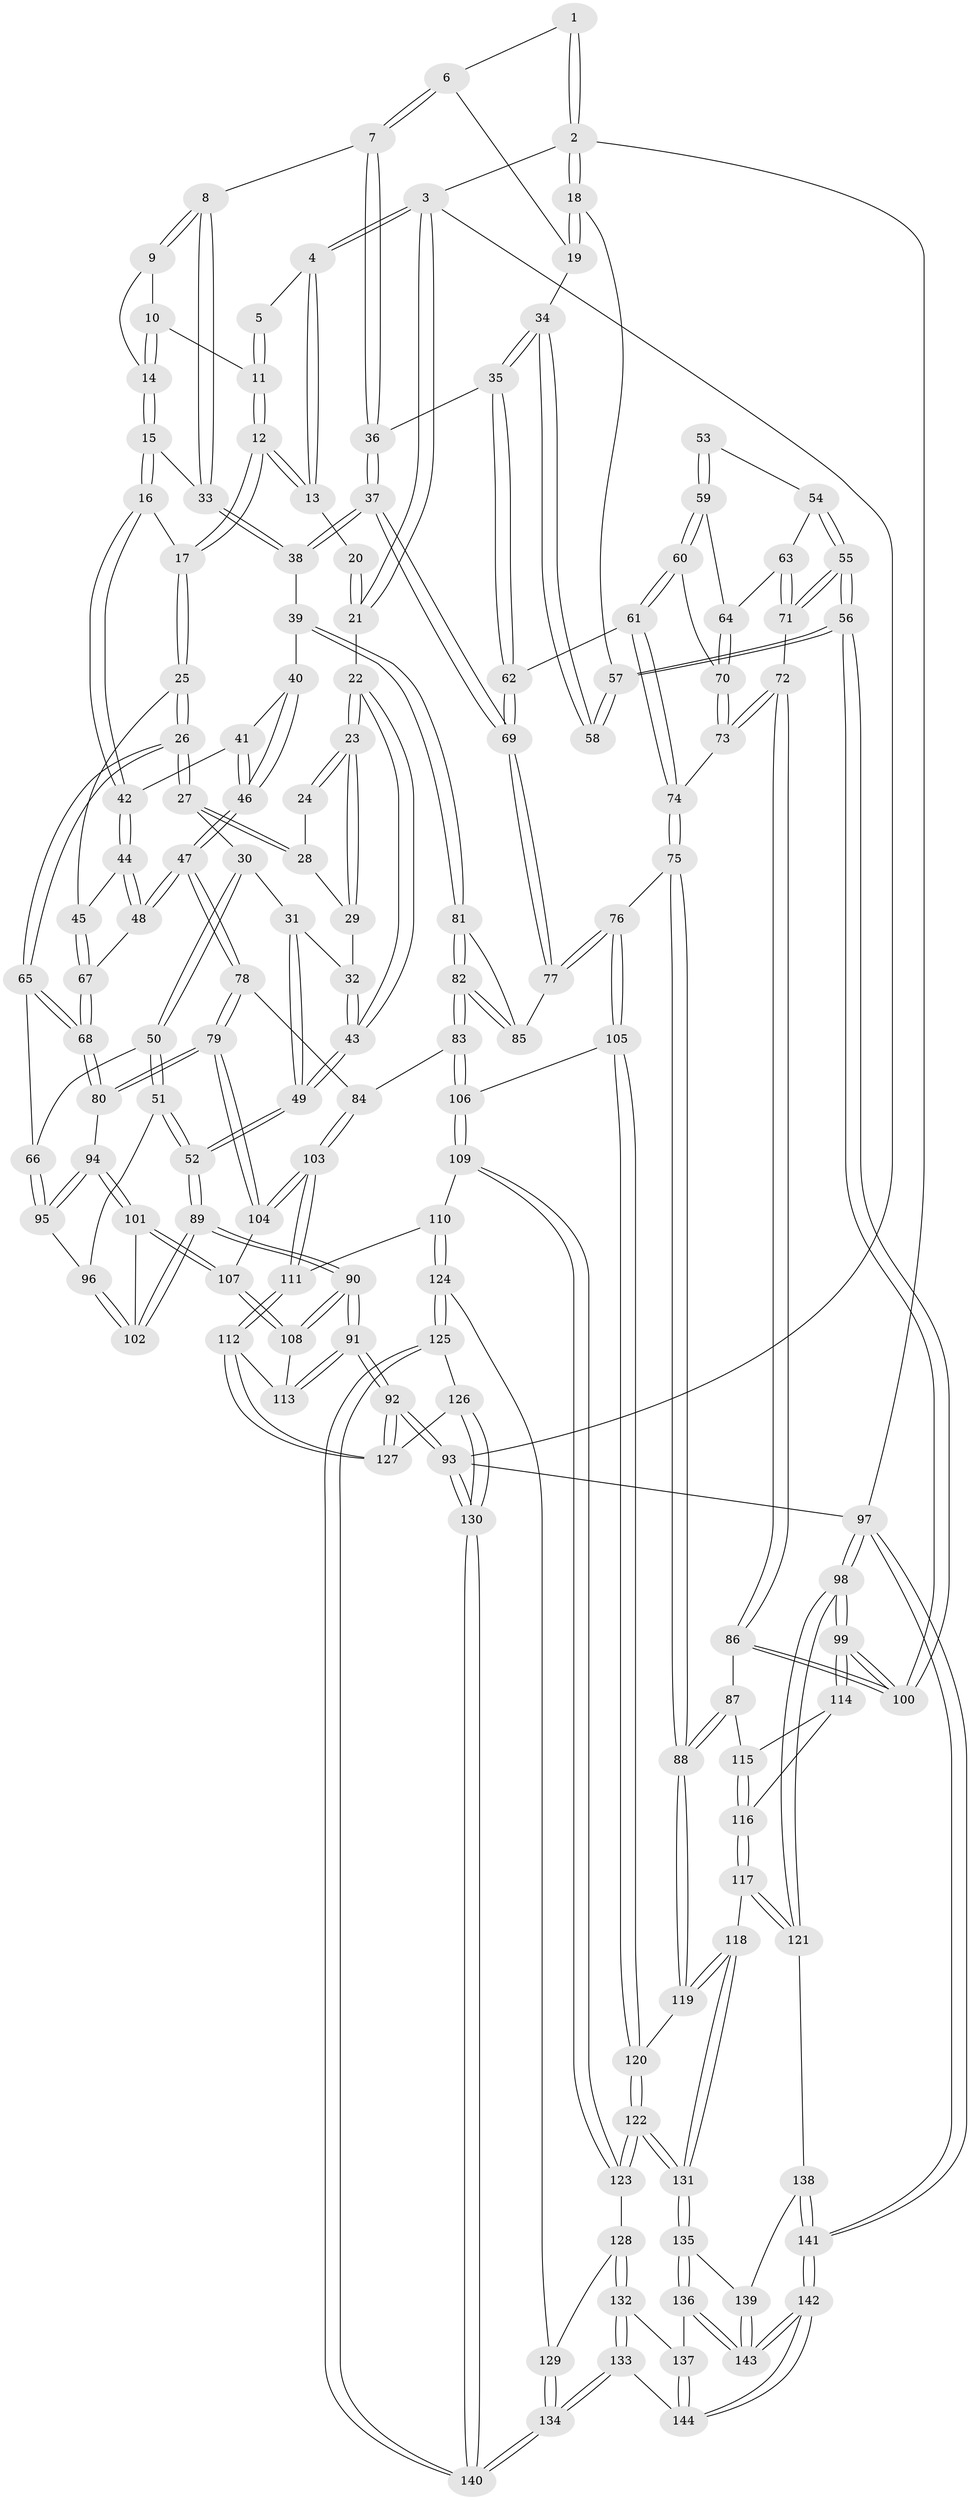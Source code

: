 // Generated by graph-tools (version 1.1) at 2025/03/03/09/25 03:03:24]
// undirected, 144 vertices, 357 edges
graph export_dot {
graph [start="1"]
  node [color=gray90,style=filled];
  1 [pos="+0.6976150251221124+0"];
  2 [pos="+1+0"];
  3 [pos="+0+0"];
  4 [pos="+0.14220553119137364+0"];
  5 [pos="+0.429827721268662+0"];
  6 [pos="+0.6894508530199663+0.022603195620996306"];
  7 [pos="+0.6630675114950871+0.10982695087091726"];
  8 [pos="+0.6618888401387126+0.1099119038343722"];
  9 [pos="+0.5938809354555706+0.08335196310491114"];
  10 [pos="+0.448778383742866+0"];
  11 [pos="+0.43532060869321537+0"];
  12 [pos="+0.2429026904335916+0.13103057299869658"];
  13 [pos="+0.16626690679983847+0.05013304598873654"];
  14 [pos="+0.4189852463133018+0.1293387948127349"];
  15 [pos="+0.40800376308699243+0.1539899911498459"];
  16 [pos="+0.324192954217902+0.18553072089303008"];
  17 [pos="+0.26561558904710797+0.16908971527725333"];
  18 [pos="+1+0"];
  19 [pos="+0.9679587177948502+0.06502207520978506"];
  20 [pos="+0.14591249648617233+0.0630314139837665"];
  21 [pos="+0+0.046319934711672645"];
  22 [pos="+0+0.09560811831211186"];
  23 [pos="+0+0.09988660418833362"];
  24 [pos="+0.09272106245812249+0.11596357194388883"];
  25 [pos="+0.18344475517252903+0.27338110014576905"];
  26 [pos="+0.14660297905361175+0.2893772581797"];
  27 [pos="+0.12361534968459477+0.2839010289045399"];
  28 [pos="+0.0751515482401646+0.15191774090577"];
  29 [pos="+0.029140058620108402+0.18287117744236936"];
  30 [pos="+0.08432022809505225+0.2874460418446364"];
  31 [pos="+0.07261741199120758+0.2802378174142316"];
  32 [pos="+0.036618802695855636+0.2529885422644086"];
  33 [pos="+0.5008389832386066+0.21147635208021145"];
  34 [pos="+0.7718246433339029+0.2258182800590868"];
  35 [pos="+0.770904234087237+0.22587716593804702"];
  36 [pos="+0.7440351851087675+0.2198151659188539"];
  37 [pos="+0.6127981242404953+0.3491347762690716"];
  38 [pos="+0.5326192524413949+0.34093790444492694"];
  39 [pos="+0.5146276227832933+0.3529079727603423"];
  40 [pos="+0.5121931768790544+0.35361364224379627"];
  41 [pos="+0.36907368698718224+0.2503204018977947"];
  42 [pos="+0.3269179848849378+0.19443678146680227"];
  43 [pos="+0+0.2690747253862517"];
  44 [pos="+0.3222969717127356+0.3488343739793796"];
  45 [pos="+0.22538586125660295+0.3263749234172902"];
  46 [pos="+0.4133969140066369+0.40646568063420896"];
  47 [pos="+0.4031579815315367+0.4149072703779362"];
  48 [pos="+0.33114886438644603+0.36913789901619"];
  49 [pos="+0+0.3687539684677166"];
  50 [pos="+0+0.4080952291026558"];
  51 [pos="+0+0.4210241804875958"];
  52 [pos="+0+0.42172597726248656"];
  53 [pos="+0.8432153233354694+0.28138263053437523"];
  54 [pos="+0.9547294112397465+0.31227318369076557"];
  55 [pos="+1+0.3245095788223304"];
  56 [pos="+1+0.32123420609316666"];
  57 [pos="+1+0.14905153886509914"];
  58 [pos="+0.8334688712390257+0.271265432187886"];
  59 [pos="+0.8461877972873378+0.29134101605527607"];
  60 [pos="+0.8408143503579637+0.39317730974991694"];
  61 [pos="+0.7858451099584737+0.4112214632442672"];
  62 [pos="+0.7766024124956682+0.40063464389632486"];
  63 [pos="+0.9056672041556965+0.37688505281930507"];
  64 [pos="+0.8939000103861493+0.37064803624078924"];
  65 [pos="+0.14316785462224835+0.3339905889389686"];
  66 [pos="+0.09387581712050246+0.4388260329211872"];
  67 [pos="+0.24497169980399452+0.4115057331257023"];
  68 [pos="+0.22357376435175447+0.45498137766528157"];
  69 [pos="+0.6512760651749306+0.4277427566836837"];
  70 [pos="+0.8577425896288691+0.4043434343868997"];
  71 [pos="+0.9463208584767697+0.42523527816434264"];
  72 [pos="+0.9102900418950515+0.46748807271153947"];
  73 [pos="+0.8727624674964284+0.4426233271914802"];
  74 [pos="+0.7941454467373859+0.4488651548401505"];
  75 [pos="+0.7466229472520372+0.595135930290537"];
  76 [pos="+0.7244056267448503+0.5959905805588253"];
  77 [pos="+0.6605145915292776+0.5106712178104937"];
  78 [pos="+0.39155035272948135+0.46528512171843767"];
  79 [pos="+0.230194603339567+0.5289240914457158"];
  80 [pos="+0.21581890795455266+0.5094727860922085"];
  81 [pos="+0.5213114771904235+0.4116455002406022"];
  82 [pos="+0.4852628540664081+0.5538867856359361"];
  83 [pos="+0.4848637218200007+0.554182840745426"];
  84 [pos="+0.4131446766232787+0.49894410470594824"];
  85 [pos="+0.5582811305653578+0.5166938082335883"];
  86 [pos="+0.9044190803717271+0.5432943619873777"];
  87 [pos="+0.8211921147409513+0.6086612098080909"];
  88 [pos="+0.8031926571275181+0.6117255033922838"];
  89 [pos="+0+0.7628731243965219"];
  90 [pos="+0+1"];
  91 [pos="+0+1"];
  92 [pos="+0+1"];
  93 [pos="+0+1"];
  94 [pos="+0.13526264220106318+0.4846086852921489"];
  95 [pos="+0.1216134588771172+0.47433029341472266"];
  96 [pos="+0.03502691026519652+0.5225940426930619"];
  97 [pos="+1+1"];
  98 [pos="+1+1"];
  99 [pos="+1+0.7801725877829924"];
  100 [pos="+1+0.588770343847488"];
  101 [pos="+0.06216156423696908+0.5794772128486566"];
  102 [pos="+0.04178404994031717+0.5789100912913079"];
  103 [pos="+0.33398780092249086+0.6612748963893144"];
  104 [pos="+0.2305808109656834+0.5434792935353441"];
  105 [pos="+0.6570300386629997+0.6672579467642505"];
  106 [pos="+0.4897677219475047+0.6268819681741706"];
  107 [pos="+0.14675367247166152+0.6421216287213152"];
  108 [pos="+0.14472839876114763+0.6512826593292198"];
  109 [pos="+0.4124478388492041+0.7058238634815283"];
  110 [pos="+0.35854207113281117+0.6925809936074686"];
  111 [pos="+0.3457339914730622+0.6859520357768973"];
  112 [pos="+0.24225090474585492+0.7400143359717798"];
  113 [pos="+0.22695736598210695+0.7362739921866153"];
  114 [pos="+0.9449748690311623+0.6869410192431489"];
  115 [pos="+0.8712406921159469+0.6435395528835972"];
  116 [pos="+0.8966015249957843+0.7602836473518448"];
  117 [pos="+0.8695845252127389+0.8339460683018629"];
  118 [pos="+0.8280806268540702+0.7918221569174664"];
  119 [pos="+0.8257832313875294+0.7827026651962428"];
  120 [pos="+0.6477496671599273+0.7215017907117851"];
  121 [pos="+0.8821913455981568+0.8538498674491676"];
  122 [pos="+0.6258090332113776+0.8084233247102275"];
  123 [pos="+0.4240255061420422+0.7277884917852148"];
  124 [pos="+0.29935775041315016+0.8678143608003851"];
  125 [pos="+0.2831053700448511+0.8789295258699226"];
  126 [pos="+0.24494433973023663+0.7771370739071098"];
  127 [pos="+0.24464198616632682+0.7752916713645849"];
  128 [pos="+0.4200243078144062+0.8347295677406054"];
  129 [pos="+0.3981418313601213+0.8455915045168505"];
  130 [pos="+0+1"];
  131 [pos="+0.6307570157188036+0.8341299071915008"];
  132 [pos="+0.45385363430504144+0.8712384618546686"];
  133 [pos="+0.3277792111243942+1"];
  134 [pos="+0.29721780880933935+1"];
  135 [pos="+0.6286793204259454+0.8528681200335587"];
  136 [pos="+0.6251857602843084+0.8607104638108525"];
  137 [pos="+0.5397610484898404+0.8862550942467518"];
  138 [pos="+0.8093395459268226+0.897204412488279"];
  139 [pos="+0.7886102764890033+0.8959212851290517"];
  140 [pos="+0.10178512602543661+1"];
  141 [pos="+0.7340877671340592+1"];
  142 [pos="+0.6860588314286659+1"];
  143 [pos="+0.6619777694885006+1"];
  144 [pos="+0.38596829266649674+1"];
  1 -- 2;
  1 -- 2;
  1 -- 6;
  2 -- 3;
  2 -- 18;
  2 -- 18;
  2 -- 97;
  3 -- 4;
  3 -- 4;
  3 -- 21;
  3 -- 21;
  3 -- 93;
  4 -- 5;
  4 -- 13;
  4 -- 13;
  5 -- 11;
  5 -- 11;
  6 -- 7;
  6 -- 7;
  6 -- 19;
  7 -- 8;
  7 -- 36;
  7 -- 36;
  8 -- 9;
  8 -- 9;
  8 -- 33;
  8 -- 33;
  9 -- 10;
  9 -- 14;
  10 -- 11;
  10 -- 14;
  10 -- 14;
  11 -- 12;
  11 -- 12;
  12 -- 13;
  12 -- 13;
  12 -- 17;
  12 -- 17;
  13 -- 20;
  14 -- 15;
  14 -- 15;
  15 -- 16;
  15 -- 16;
  15 -- 33;
  16 -- 17;
  16 -- 42;
  16 -- 42;
  17 -- 25;
  17 -- 25;
  18 -- 19;
  18 -- 19;
  18 -- 57;
  19 -- 34;
  20 -- 21;
  20 -- 21;
  21 -- 22;
  22 -- 23;
  22 -- 23;
  22 -- 43;
  22 -- 43;
  23 -- 24;
  23 -- 24;
  23 -- 29;
  23 -- 29;
  24 -- 28;
  25 -- 26;
  25 -- 26;
  25 -- 45;
  26 -- 27;
  26 -- 27;
  26 -- 65;
  26 -- 65;
  27 -- 28;
  27 -- 28;
  27 -- 30;
  28 -- 29;
  29 -- 32;
  30 -- 31;
  30 -- 50;
  30 -- 50;
  31 -- 32;
  31 -- 49;
  31 -- 49;
  32 -- 43;
  32 -- 43;
  33 -- 38;
  33 -- 38;
  34 -- 35;
  34 -- 35;
  34 -- 58;
  34 -- 58;
  35 -- 36;
  35 -- 62;
  35 -- 62;
  36 -- 37;
  36 -- 37;
  37 -- 38;
  37 -- 38;
  37 -- 69;
  37 -- 69;
  38 -- 39;
  39 -- 40;
  39 -- 81;
  39 -- 81;
  40 -- 41;
  40 -- 46;
  40 -- 46;
  41 -- 42;
  41 -- 46;
  41 -- 46;
  42 -- 44;
  42 -- 44;
  43 -- 49;
  43 -- 49;
  44 -- 45;
  44 -- 48;
  44 -- 48;
  45 -- 67;
  45 -- 67;
  46 -- 47;
  46 -- 47;
  47 -- 48;
  47 -- 48;
  47 -- 78;
  47 -- 78;
  48 -- 67;
  49 -- 52;
  49 -- 52;
  50 -- 51;
  50 -- 51;
  50 -- 66;
  51 -- 52;
  51 -- 52;
  51 -- 96;
  52 -- 89;
  52 -- 89;
  53 -- 54;
  53 -- 59;
  53 -- 59;
  54 -- 55;
  54 -- 55;
  54 -- 63;
  55 -- 56;
  55 -- 56;
  55 -- 71;
  55 -- 71;
  56 -- 57;
  56 -- 57;
  56 -- 100;
  56 -- 100;
  57 -- 58;
  57 -- 58;
  59 -- 60;
  59 -- 60;
  59 -- 64;
  60 -- 61;
  60 -- 61;
  60 -- 70;
  61 -- 62;
  61 -- 74;
  61 -- 74;
  62 -- 69;
  62 -- 69;
  63 -- 64;
  63 -- 71;
  63 -- 71;
  64 -- 70;
  64 -- 70;
  65 -- 66;
  65 -- 68;
  65 -- 68;
  66 -- 95;
  66 -- 95;
  67 -- 68;
  67 -- 68;
  68 -- 80;
  68 -- 80;
  69 -- 77;
  69 -- 77;
  70 -- 73;
  70 -- 73;
  71 -- 72;
  72 -- 73;
  72 -- 73;
  72 -- 86;
  72 -- 86;
  73 -- 74;
  74 -- 75;
  74 -- 75;
  75 -- 76;
  75 -- 88;
  75 -- 88;
  76 -- 77;
  76 -- 77;
  76 -- 105;
  76 -- 105;
  77 -- 85;
  78 -- 79;
  78 -- 79;
  78 -- 84;
  79 -- 80;
  79 -- 80;
  79 -- 104;
  79 -- 104;
  80 -- 94;
  81 -- 82;
  81 -- 82;
  81 -- 85;
  82 -- 83;
  82 -- 83;
  82 -- 85;
  82 -- 85;
  83 -- 84;
  83 -- 106;
  83 -- 106;
  84 -- 103;
  84 -- 103;
  86 -- 87;
  86 -- 100;
  86 -- 100;
  87 -- 88;
  87 -- 88;
  87 -- 115;
  88 -- 119;
  88 -- 119;
  89 -- 90;
  89 -- 90;
  89 -- 102;
  89 -- 102;
  90 -- 91;
  90 -- 91;
  90 -- 108;
  90 -- 108;
  91 -- 92;
  91 -- 92;
  91 -- 113;
  91 -- 113;
  92 -- 93;
  92 -- 93;
  92 -- 127;
  92 -- 127;
  93 -- 130;
  93 -- 130;
  93 -- 97;
  94 -- 95;
  94 -- 95;
  94 -- 101;
  94 -- 101;
  95 -- 96;
  96 -- 102;
  96 -- 102;
  97 -- 98;
  97 -- 98;
  97 -- 141;
  97 -- 141;
  98 -- 99;
  98 -- 99;
  98 -- 121;
  98 -- 121;
  99 -- 100;
  99 -- 100;
  99 -- 114;
  99 -- 114;
  101 -- 102;
  101 -- 107;
  101 -- 107;
  103 -- 104;
  103 -- 104;
  103 -- 111;
  103 -- 111;
  104 -- 107;
  105 -- 106;
  105 -- 120;
  105 -- 120;
  106 -- 109;
  106 -- 109;
  107 -- 108;
  107 -- 108;
  108 -- 113;
  109 -- 110;
  109 -- 123;
  109 -- 123;
  110 -- 111;
  110 -- 124;
  110 -- 124;
  111 -- 112;
  111 -- 112;
  112 -- 113;
  112 -- 127;
  112 -- 127;
  114 -- 115;
  114 -- 116;
  115 -- 116;
  115 -- 116;
  116 -- 117;
  116 -- 117;
  117 -- 118;
  117 -- 121;
  117 -- 121;
  118 -- 119;
  118 -- 119;
  118 -- 131;
  118 -- 131;
  119 -- 120;
  120 -- 122;
  120 -- 122;
  121 -- 138;
  122 -- 123;
  122 -- 123;
  122 -- 131;
  122 -- 131;
  123 -- 128;
  124 -- 125;
  124 -- 125;
  124 -- 129;
  125 -- 126;
  125 -- 140;
  125 -- 140;
  126 -- 127;
  126 -- 130;
  126 -- 130;
  128 -- 129;
  128 -- 132;
  128 -- 132;
  129 -- 134;
  129 -- 134;
  130 -- 140;
  130 -- 140;
  131 -- 135;
  131 -- 135;
  132 -- 133;
  132 -- 133;
  132 -- 137;
  133 -- 134;
  133 -- 134;
  133 -- 144;
  134 -- 140;
  134 -- 140;
  135 -- 136;
  135 -- 136;
  135 -- 139;
  136 -- 137;
  136 -- 143;
  136 -- 143;
  137 -- 144;
  137 -- 144;
  138 -- 139;
  138 -- 141;
  138 -- 141;
  139 -- 143;
  139 -- 143;
  141 -- 142;
  141 -- 142;
  142 -- 143;
  142 -- 143;
  142 -- 144;
  142 -- 144;
}

